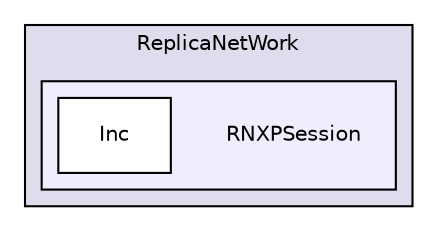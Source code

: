 digraph "RNXPSession" {
  compound=true
  node [ fontsize="10", fontname="Helvetica"];
  edge [ labelfontsize="10", labelfontname="Helvetica"];
  subgraph clusterdir_aef0490a20352b28c05403be9f6bb4e5 {
    graph [ bgcolor="#ddddee", pencolor="black", label="ReplicaNetWork" fontname="Helvetica", fontsize="10", URL="dir_aef0490a20352b28c05403be9f6bb4e5.html"]
  subgraph clusterdir_a9d65548928f9648aa6094d5ef2da1b8 {
    graph [ bgcolor="#eeeeff", pencolor="black", label="" URL="dir_a9d65548928f9648aa6094d5ef2da1b8.html"];
    dir_a9d65548928f9648aa6094d5ef2da1b8 [shape=plaintext label="RNXPSession"];
    dir_c7a42f2cf731389c08a2a7d7012f40a8 [shape=box label="Inc" color="black" fillcolor="white" style="filled" URL="dir_c7a42f2cf731389c08a2a7d7012f40a8.html"];
  }
  }
}
